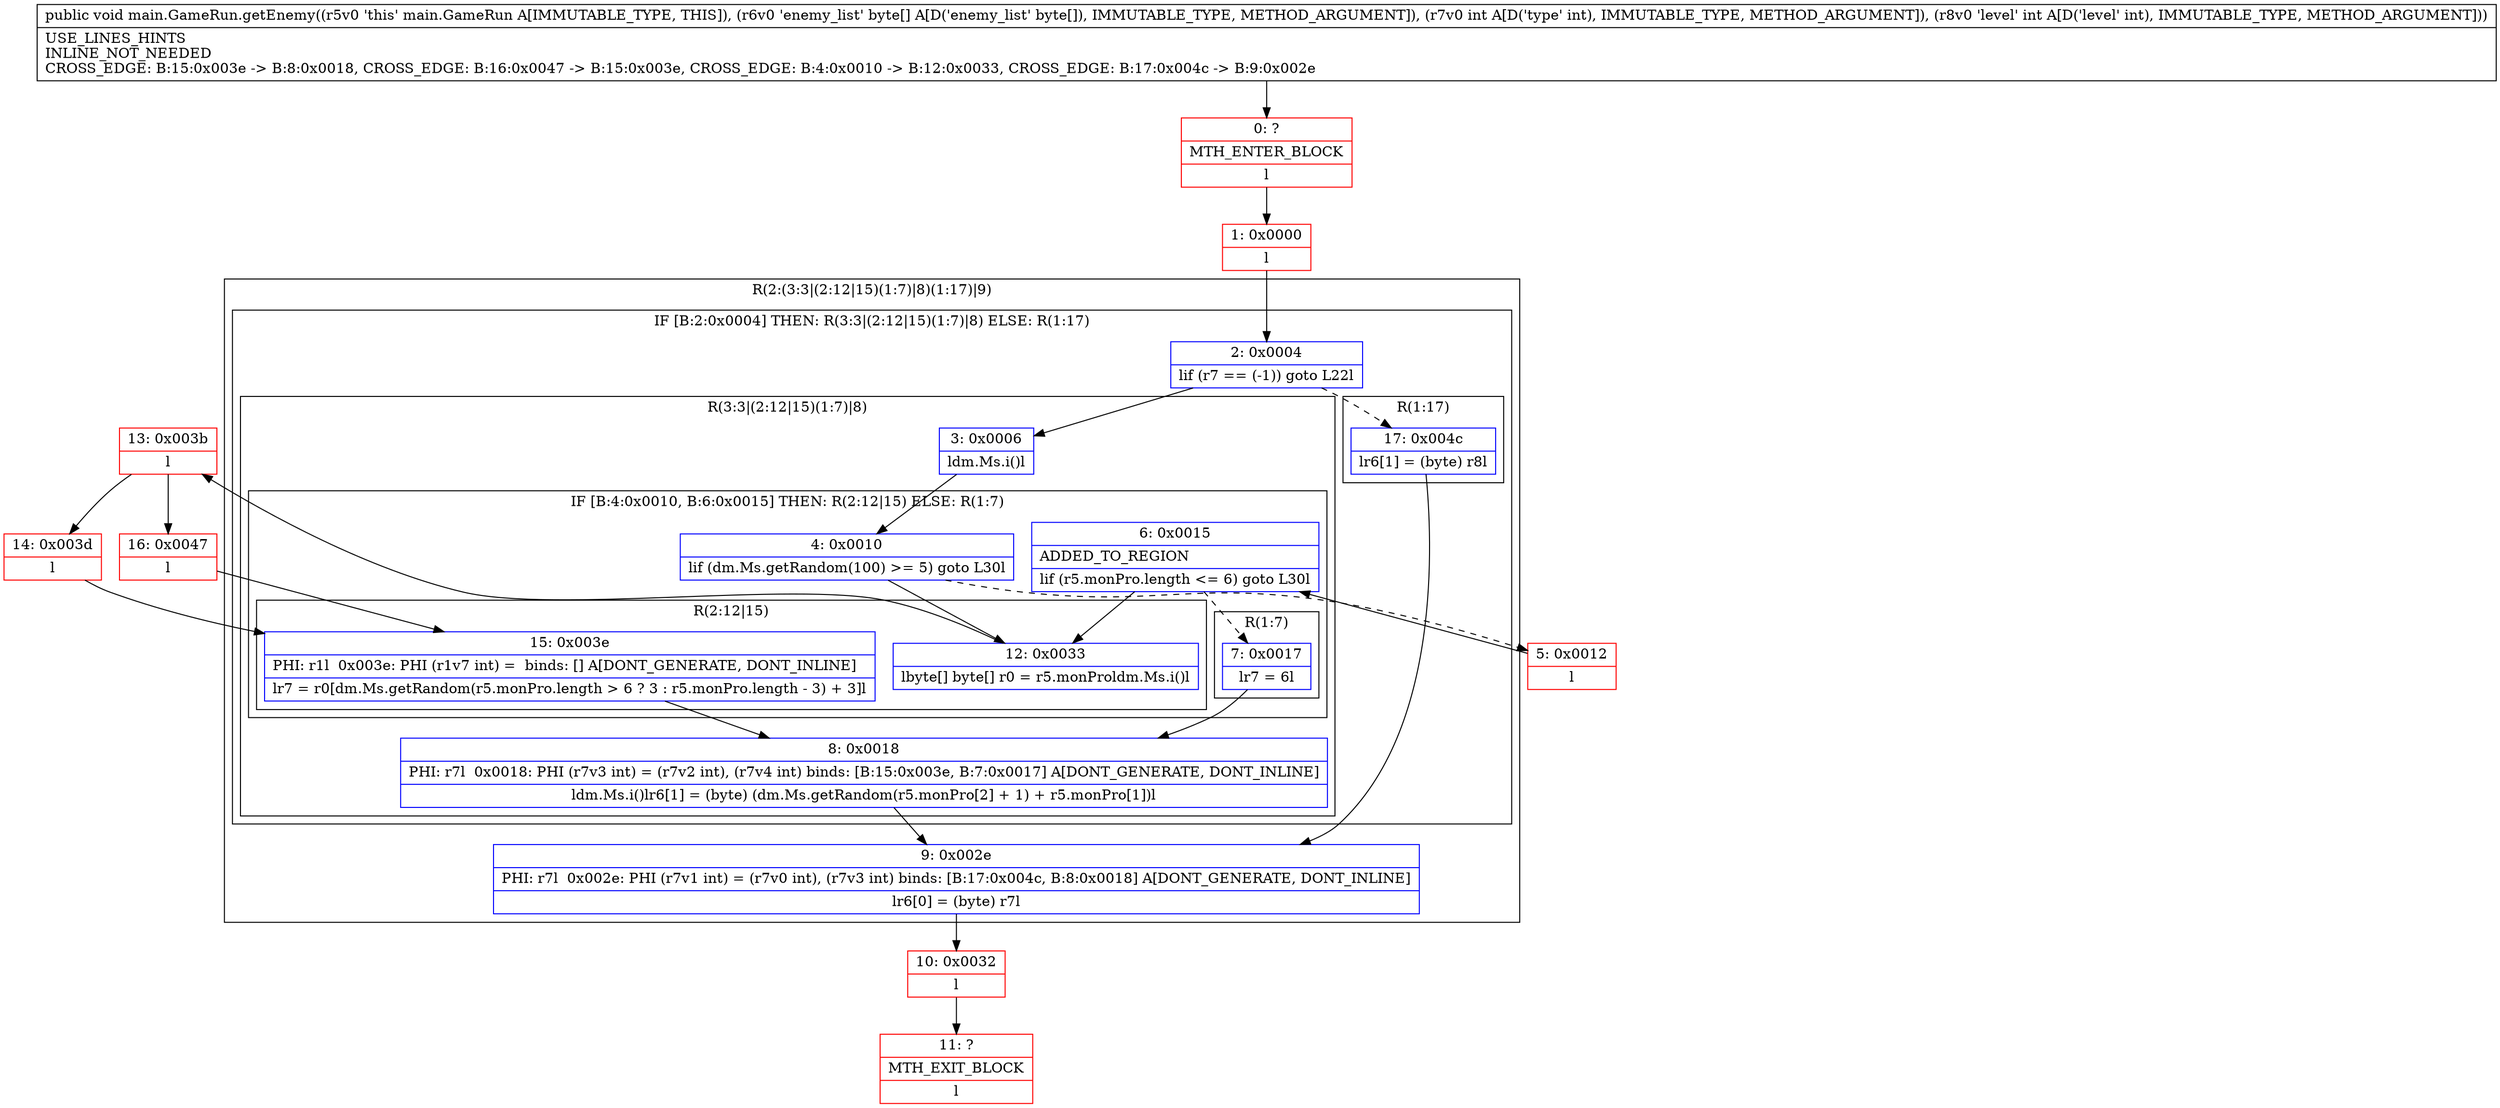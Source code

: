 digraph "CFG formain.GameRun.getEnemy([BII)V" {
subgraph cluster_Region_1994523457 {
label = "R(2:(3:3|(2:12|15)(1:7)|8)(1:17)|9)";
node [shape=record,color=blue];
subgraph cluster_IfRegion_2008696887 {
label = "IF [B:2:0x0004] THEN: R(3:3|(2:12|15)(1:7)|8) ELSE: R(1:17)";
node [shape=record,color=blue];
Node_2 [shape=record,label="{2\:\ 0x0004|lif (r7 == (\-1)) goto L22l}"];
subgraph cluster_Region_1829756519 {
label = "R(3:3|(2:12|15)(1:7)|8)";
node [shape=record,color=blue];
Node_3 [shape=record,label="{3\:\ 0x0006|ldm.Ms.i()l}"];
subgraph cluster_IfRegion_111872449 {
label = "IF [B:4:0x0010, B:6:0x0015] THEN: R(2:12|15) ELSE: R(1:7)";
node [shape=record,color=blue];
Node_4 [shape=record,label="{4\:\ 0x0010|lif (dm.Ms.getRandom(100) \>= 5) goto L30l}"];
Node_6 [shape=record,label="{6\:\ 0x0015|ADDED_TO_REGION\l|lif (r5.monPro.length \<= 6) goto L30l}"];
subgraph cluster_Region_401652762 {
label = "R(2:12|15)";
node [shape=record,color=blue];
Node_12 [shape=record,label="{12\:\ 0x0033|lbyte[] byte[] r0 = r5.monProldm.Ms.i()l}"];
Node_15 [shape=record,label="{15\:\ 0x003e|PHI: r1l  0x003e: PHI (r1v7 int) =  binds: [] A[DONT_GENERATE, DONT_INLINE]\l|lr7 = r0[dm.Ms.getRandom(r5.monPro.length \> 6 ? 3 : r5.monPro.length \- 3) + 3]l}"];
}
subgraph cluster_Region_1614146142 {
label = "R(1:7)";
node [shape=record,color=blue];
Node_7 [shape=record,label="{7\:\ 0x0017|lr7 = 6l}"];
}
}
Node_8 [shape=record,label="{8\:\ 0x0018|PHI: r7l  0x0018: PHI (r7v3 int) = (r7v2 int), (r7v4 int) binds: [B:15:0x003e, B:7:0x0017] A[DONT_GENERATE, DONT_INLINE]\l|ldm.Ms.i()lr6[1] = (byte) (dm.Ms.getRandom(r5.monPro[2] + 1) + r5.monPro[1])l}"];
}
subgraph cluster_Region_1164705183 {
label = "R(1:17)";
node [shape=record,color=blue];
Node_17 [shape=record,label="{17\:\ 0x004c|lr6[1] = (byte) r8l}"];
}
}
Node_9 [shape=record,label="{9\:\ 0x002e|PHI: r7l  0x002e: PHI (r7v1 int) = (r7v0 int), (r7v3 int) binds: [B:17:0x004c, B:8:0x0018] A[DONT_GENERATE, DONT_INLINE]\l|lr6[0] = (byte) r7l}"];
}
Node_0 [shape=record,color=red,label="{0\:\ ?|MTH_ENTER_BLOCK\l|l}"];
Node_1 [shape=record,color=red,label="{1\:\ 0x0000|l}"];
Node_5 [shape=record,color=red,label="{5\:\ 0x0012|l}"];
Node_10 [shape=record,color=red,label="{10\:\ 0x0032|l}"];
Node_11 [shape=record,color=red,label="{11\:\ ?|MTH_EXIT_BLOCK\l|l}"];
Node_13 [shape=record,color=red,label="{13\:\ 0x003b|l}"];
Node_14 [shape=record,color=red,label="{14\:\ 0x003d|l}"];
Node_16 [shape=record,color=red,label="{16\:\ 0x0047|l}"];
MethodNode[shape=record,label="{public void main.GameRun.getEnemy((r5v0 'this' main.GameRun A[IMMUTABLE_TYPE, THIS]), (r6v0 'enemy_list' byte[] A[D('enemy_list' byte[]), IMMUTABLE_TYPE, METHOD_ARGUMENT]), (r7v0 int A[D('type' int), IMMUTABLE_TYPE, METHOD_ARGUMENT]), (r8v0 'level' int A[D('level' int), IMMUTABLE_TYPE, METHOD_ARGUMENT]))  | USE_LINES_HINTS\lINLINE_NOT_NEEDED\lCROSS_EDGE: B:15:0x003e \-\> B:8:0x0018, CROSS_EDGE: B:16:0x0047 \-\> B:15:0x003e, CROSS_EDGE: B:4:0x0010 \-\> B:12:0x0033, CROSS_EDGE: B:17:0x004c \-\> B:9:0x002e\l}"];
MethodNode -> Node_0;
Node_2 -> Node_3;
Node_2 -> Node_17[style=dashed];
Node_3 -> Node_4;
Node_4 -> Node_5[style=dashed];
Node_4 -> Node_12;
Node_6 -> Node_7[style=dashed];
Node_6 -> Node_12;
Node_12 -> Node_13;
Node_15 -> Node_8;
Node_7 -> Node_8;
Node_8 -> Node_9;
Node_17 -> Node_9;
Node_9 -> Node_10;
Node_0 -> Node_1;
Node_1 -> Node_2;
Node_5 -> Node_6;
Node_10 -> Node_11;
Node_13 -> Node_14;
Node_13 -> Node_16;
Node_14 -> Node_15;
Node_16 -> Node_15;
}

